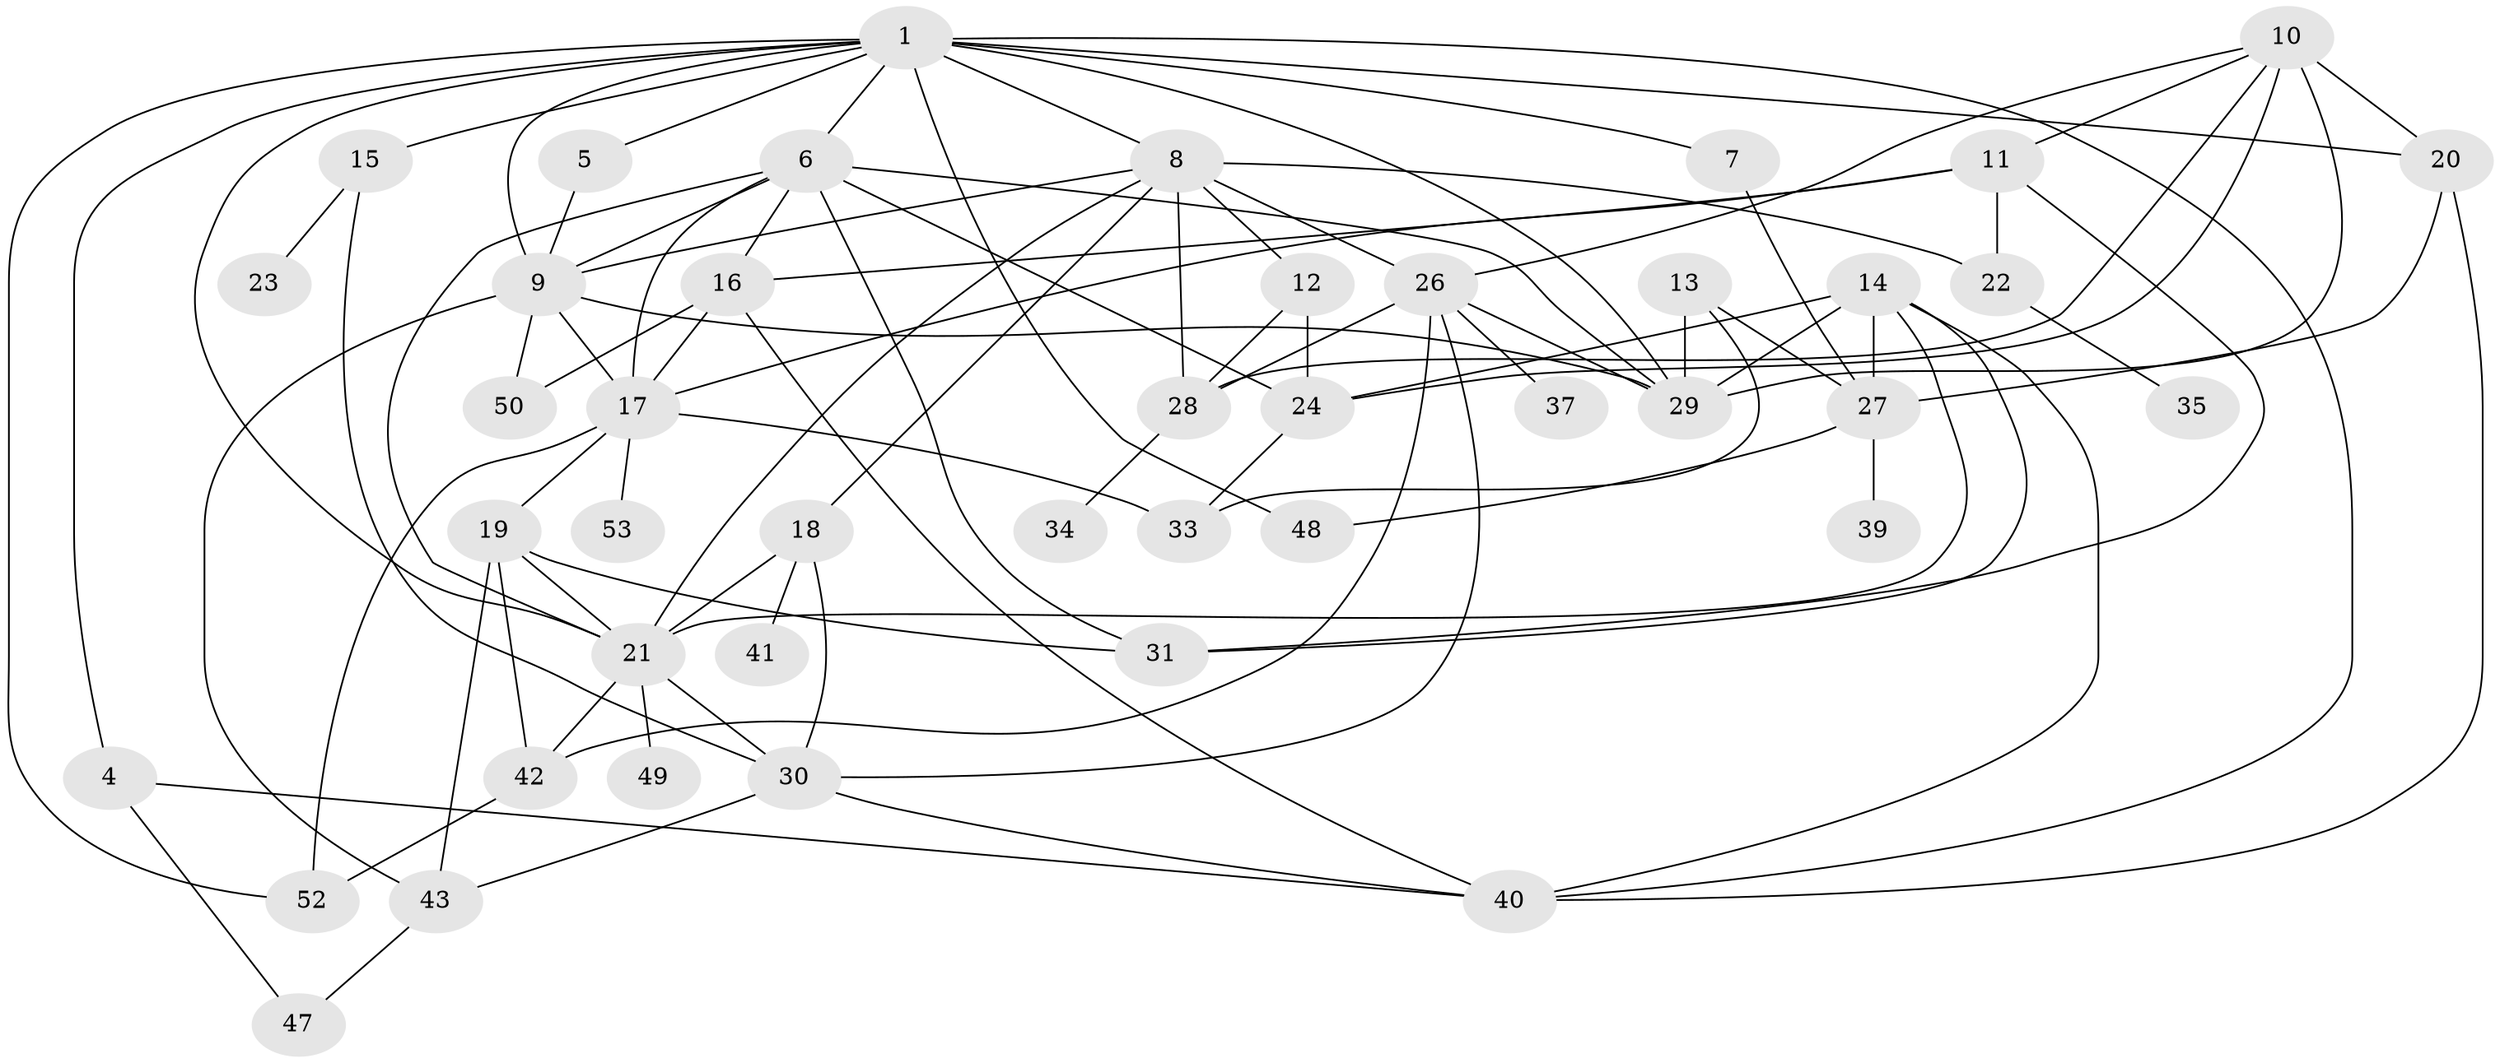 // original degree distribution, {3: 0.20952380952380953, 1: 0.1523809523809524, 0: 0.0761904761904762, 2: 0.14285714285714285, 4: 0.23809523809523808, 5: 0.10476190476190476, 6: 0.05714285714285714, 8: 0.009523809523809525, 7: 0.009523809523809525}
// Generated by graph-tools (version 1.1) at 2025/48/03/04/25 22:48:20]
// undirected, 43 vertices, 91 edges
graph export_dot {
  node [color=gray90,style=filled];
  1;
  4;
  5;
  6;
  7;
  8;
  9;
  10;
  11;
  12;
  13;
  14;
  15;
  16;
  17;
  18;
  19;
  20;
  21;
  22;
  23;
  24;
  26;
  27;
  28;
  29;
  30;
  31;
  33;
  34;
  35;
  37;
  39;
  40;
  41;
  42;
  43;
  47;
  48;
  49;
  50;
  52;
  53;
  1 -- 4 [weight=1.0];
  1 -- 5 [weight=1.0];
  1 -- 6 [weight=1.0];
  1 -- 7 [weight=1.0];
  1 -- 8 [weight=1.0];
  1 -- 9 [weight=1.0];
  1 -- 15 [weight=2.0];
  1 -- 20 [weight=2.0];
  1 -- 21 [weight=1.0];
  1 -- 29 [weight=2.0];
  1 -- 40 [weight=1.0];
  1 -- 48 [weight=1.0];
  1 -- 52 [weight=1.0];
  4 -- 40 [weight=1.0];
  4 -- 47 [weight=1.0];
  5 -- 9 [weight=3.0];
  6 -- 9 [weight=1.0];
  6 -- 16 [weight=2.0];
  6 -- 17 [weight=1.0];
  6 -- 21 [weight=1.0];
  6 -- 24 [weight=1.0];
  6 -- 29 [weight=2.0];
  6 -- 31 [weight=1.0];
  7 -- 27 [weight=1.0];
  8 -- 9 [weight=2.0];
  8 -- 12 [weight=1.0];
  8 -- 18 [weight=1.0];
  8 -- 21 [weight=1.0];
  8 -- 22 [weight=1.0];
  8 -- 26 [weight=1.0];
  8 -- 28 [weight=1.0];
  9 -- 17 [weight=2.0];
  9 -- 29 [weight=1.0];
  9 -- 43 [weight=1.0];
  9 -- 50 [weight=1.0];
  10 -- 11 [weight=1.0];
  10 -- 20 [weight=1.0];
  10 -- 24 [weight=4.0];
  10 -- 26 [weight=1.0];
  10 -- 28 [weight=1.0];
  10 -- 29 [weight=1.0];
  11 -- 16 [weight=1.0];
  11 -- 17 [weight=1.0];
  11 -- 22 [weight=1.0];
  11 -- 31 [weight=1.0];
  12 -- 24 [weight=1.0];
  12 -- 28 [weight=1.0];
  13 -- 27 [weight=1.0];
  13 -- 29 [weight=1.0];
  13 -- 33 [weight=1.0];
  14 -- 21 [weight=1.0];
  14 -- 24 [weight=1.0];
  14 -- 27 [weight=2.0];
  14 -- 29 [weight=1.0];
  14 -- 31 [weight=1.0];
  14 -- 40 [weight=1.0];
  15 -- 23 [weight=1.0];
  15 -- 30 [weight=1.0];
  16 -- 17 [weight=1.0];
  16 -- 40 [weight=1.0];
  16 -- 50 [weight=1.0];
  17 -- 19 [weight=1.0];
  17 -- 33 [weight=2.0];
  17 -- 52 [weight=2.0];
  17 -- 53 [weight=1.0];
  18 -- 21 [weight=1.0];
  18 -- 30 [weight=1.0];
  18 -- 41 [weight=1.0];
  19 -- 21 [weight=1.0];
  19 -- 31 [weight=1.0];
  19 -- 42 [weight=2.0];
  19 -- 43 [weight=1.0];
  20 -- 27 [weight=1.0];
  20 -- 40 [weight=1.0];
  21 -- 30 [weight=1.0];
  21 -- 42 [weight=1.0];
  21 -- 49 [weight=1.0];
  22 -- 35 [weight=1.0];
  24 -- 33 [weight=1.0];
  26 -- 28 [weight=1.0];
  26 -- 29 [weight=1.0];
  26 -- 30 [weight=1.0];
  26 -- 37 [weight=1.0];
  26 -- 42 [weight=3.0];
  27 -- 39 [weight=1.0];
  27 -- 48 [weight=1.0];
  28 -- 34 [weight=1.0];
  30 -- 40 [weight=1.0];
  30 -- 43 [weight=1.0];
  42 -- 52 [weight=1.0];
  43 -- 47 [weight=1.0];
}
